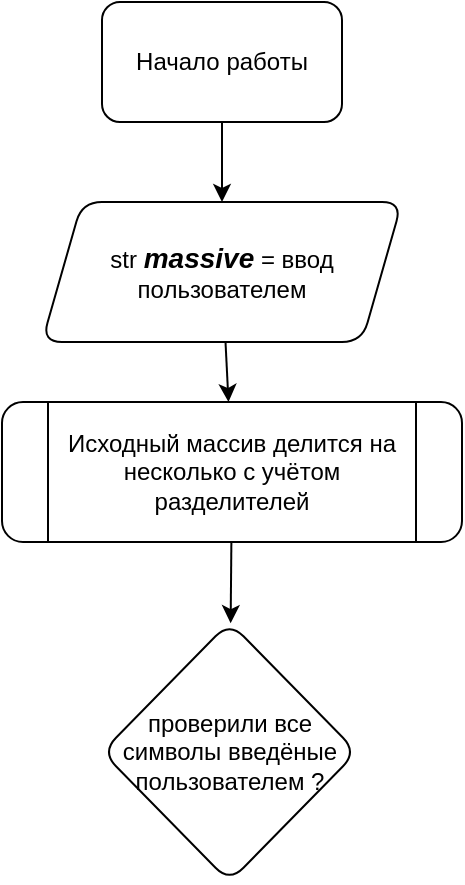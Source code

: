 <mxfile>
    <diagram id="aclesktcybqLJiqGBu_y" name="Страница 1">
        <mxGraphModel dx="1049" dy="345" grid="1" gridSize="10" guides="1" tooltips="1" connect="1" arrows="1" fold="1" page="1" pageScale="1" pageWidth="827" pageHeight="1169" math="0" shadow="0">
            <root>
                <mxCell id="0"/>
                <mxCell id="1" parent="0"/>
                <mxCell id="4" value="" style="edgeStyle=none;html=1;" edge="1" parent="1" source="2" target="3">
                    <mxGeometry relative="1" as="geometry"/>
                </mxCell>
                <mxCell id="2" value="Начало работы" style="rounded=1;whiteSpace=wrap;html=1;" vertex="1" parent="1">
                    <mxGeometry x="240" y="20" width="120" height="60" as="geometry"/>
                </mxCell>
                <mxCell id="6" value="" style="edgeStyle=none;html=1;fontFamily=Verdana;fontSize=14;" edge="1" parent="1" source="3" target="5">
                    <mxGeometry relative="1" as="geometry"/>
                </mxCell>
                <mxCell id="3" value="str &lt;i&gt;&lt;b&gt;&lt;font style=&quot;font-size: 14px&quot;&gt;massive&lt;/font&gt;&lt;/b&gt;&lt;/i&gt; = ввод пользователем" style="shape=parallelogram;perimeter=parallelogramPerimeter;whiteSpace=wrap;html=1;fixedSize=1;rounded=1;" vertex="1" parent="1">
                    <mxGeometry x="210" y="120" width="180" height="70" as="geometry"/>
                </mxCell>
                <mxCell id="9" value="" style="edgeStyle=none;html=1;fontFamily=Verdana;fontSize=14;" edge="1" parent="1" source="5" target="8">
                    <mxGeometry relative="1" as="geometry"/>
                </mxCell>
                <mxCell id="5" value="Исходный массив делится на несколько с учётом разделителей" style="shape=process;whiteSpace=wrap;html=1;backgroundOutline=1;rounded=1;" vertex="1" parent="1">
                    <mxGeometry x="190" y="220" width="230" height="70" as="geometry"/>
                </mxCell>
                <mxCell id="8" value="проверили все символы введёные пользователем ?&lt;br&gt;" style="rhombus;whiteSpace=wrap;html=1;rounded=1;" vertex="1" parent="1">
                    <mxGeometry x="240" y="330" width="127.5" height="130" as="geometry"/>
                </mxCell>
            </root>
        </mxGraphModel>
    </diagram>
</mxfile>